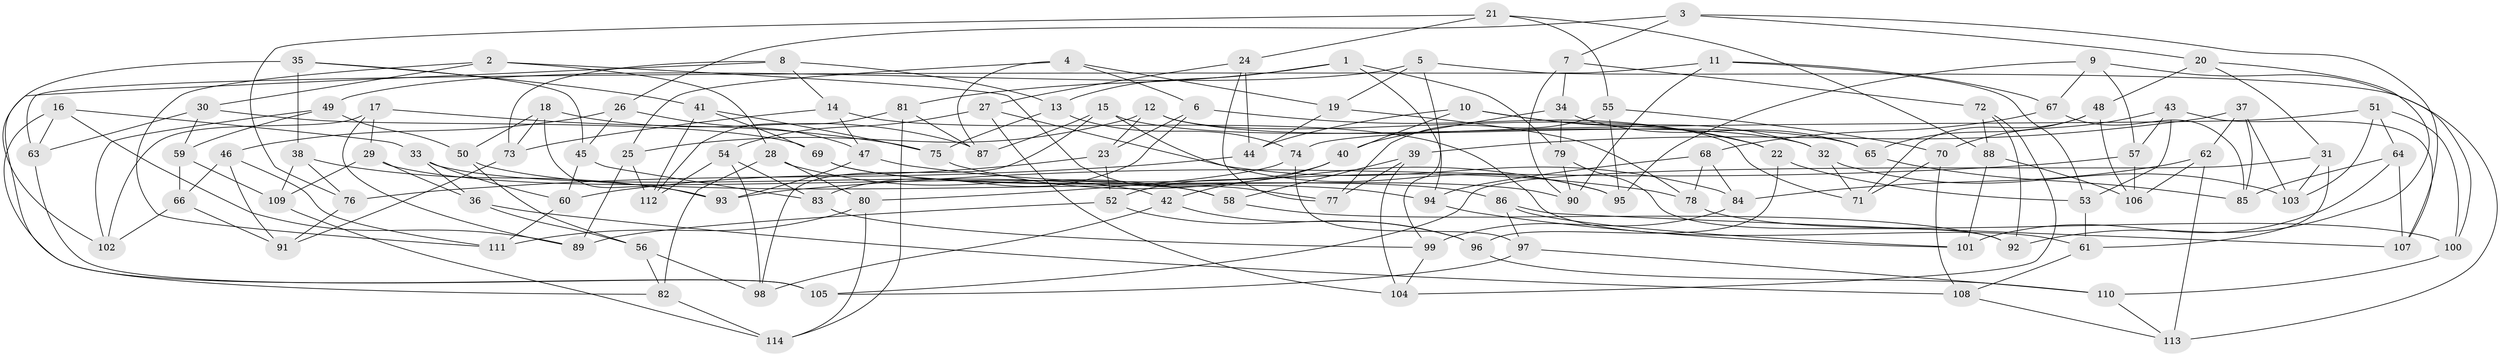 // coarse degree distribution, {6: 0.2807017543859649, 8: 0.10526315789473684, 9: 0.05263157894736842, 10: 0.07017543859649122, 7: 0.017543859649122806, 4: 0.42105263157894735, 5: 0.017543859649122806, 12: 0.017543859649122806, 3: 0.017543859649122806}
// Generated by graph-tools (version 1.1) at 2025/21/03/04/25 18:21:00]
// undirected, 114 vertices, 228 edges
graph export_dot {
graph [start="1"]
  node [color=gray90,style=filled];
  1;
  2;
  3;
  4;
  5;
  6;
  7;
  8;
  9;
  10;
  11;
  12;
  13;
  14;
  15;
  16;
  17;
  18;
  19;
  20;
  21;
  22;
  23;
  24;
  25;
  26;
  27;
  28;
  29;
  30;
  31;
  32;
  33;
  34;
  35;
  36;
  37;
  38;
  39;
  40;
  41;
  42;
  43;
  44;
  45;
  46;
  47;
  48;
  49;
  50;
  51;
  52;
  53;
  54;
  55;
  56;
  57;
  58;
  59;
  60;
  61;
  62;
  63;
  64;
  65;
  66;
  67;
  68;
  69;
  70;
  71;
  72;
  73;
  74;
  75;
  76;
  77;
  78;
  79;
  80;
  81;
  82;
  83;
  84;
  85;
  86;
  87;
  88;
  89;
  90;
  91;
  92;
  93;
  94;
  95;
  96;
  97;
  98;
  99;
  100;
  101;
  102;
  103;
  104;
  105;
  106;
  107;
  108;
  109;
  110;
  111;
  112;
  113;
  114;
  1 -- 79;
  1 -- 94;
  1 -- 81;
  1 -- 13;
  2 -- 30;
  2 -- 28;
  2 -- 111;
  2 -- 77;
  3 -- 26;
  3 -- 20;
  3 -- 7;
  3 -- 107;
  4 -- 25;
  4 -- 6;
  4 -- 19;
  4 -- 87;
  5 -- 19;
  5 -- 49;
  5 -- 99;
  5 -- 113;
  6 -- 83;
  6 -- 23;
  6 -- 22;
  7 -- 34;
  7 -- 90;
  7 -- 72;
  8 -- 13;
  8 -- 73;
  8 -- 14;
  8 -- 105;
  9 -- 67;
  9 -- 100;
  9 -- 57;
  9 -- 95;
  10 -- 40;
  10 -- 44;
  10 -- 32;
  10 -- 22;
  11 -- 63;
  11 -- 90;
  11 -- 53;
  11 -- 67;
  12 -- 25;
  12 -- 23;
  12 -- 71;
  12 -- 65;
  13 -- 75;
  13 -- 74;
  14 -- 61;
  14 -- 73;
  14 -- 47;
  15 -- 87;
  15 -- 95;
  15 -- 32;
  15 -- 98;
  16 -- 82;
  16 -- 89;
  16 -- 33;
  16 -- 63;
  17 -- 89;
  17 -- 102;
  17 -- 75;
  17 -- 29;
  18 -- 50;
  18 -- 93;
  18 -- 87;
  18 -- 73;
  19 -- 44;
  19 -- 78;
  20 -- 92;
  20 -- 48;
  20 -- 31;
  21 -- 76;
  21 -- 55;
  21 -- 24;
  21 -- 88;
  22 -- 53;
  22 -- 96;
  23 -- 52;
  23 -- 60;
  24 -- 27;
  24 -- 44;
  24 -- 77;
  25 -- 112;
  25 -- 89;
  26 -- 47;
  26 -- 45;
  26 -- 46;
  27 -- 104;
  27 -- 54;
  27 -- 84;
  28 -- 80;
  28 -- 58;
  28 -- 82;
  29 -- 109;
  29 -- 58;
  29 -- 36;
  30 -- 69;
  30 -- 63;
  30 -- 59;
  31 -- 105;
  31 -- 103;
  31 -- 61;
  32 -- 103;
  32 -- 71;
  33 -- 36;
  33 -- 60;
  33 -- 42;
  34 -- 65;
  34 -- 79;
  34 -- 40;
  35 -- 38;
  35 -- 41;
  35 -- 102;
  35 -- 45;
  36 -- 108;
  36 -- 56;
  37 -- 85;
  37 -- 62;
  37 -- 39;
  37 -- 103;
  38 -- 93;
  38 -- 109;
  38 -- 76;
  39 -- 77;
  39 -- 58;
  39 -- 104;
  40 -- 42;
  40 -- 52;
  41 -- 69;
  41 -- 75;
  41 -- 112;
  42 -- 98;
  42 -- 96;
  43 -- 53;
  43 -- 107;
  43 -- 70;
  43 -- 57;
  44 -- 76;
  45 -- 60;
  45 -- 83;
  46 -- 66;
  46 -- 111;
  46 -- 91;
  47 -- 78;
  47 -- 93;
  48 -- 71;
  48 -- 106;
  48 -- 65;
  49 -- 59;
  49 -- 102;
  49 -- 50;
  50 -- 94;
  50 -- 56;
  51 -- 74;
  51 -- 100;
  51 -- 103;
  51 -- 64;
  52 -- 96;
  52 -- 89;
  53 -- 61;
  54 -- 112;
  54 -- 83;
  54 -- 98;
  55 -- 95;
  55 -- 70;
  55 -- 77;
  56 -- 98;
  56 -- 82;
  57 -- 106;
  57 -- 93;
  58 -- 92;
  59 -- 109;
  59 -- 66;
  60 -- 111;
  61 -- 108;
  62 -- 106;
  62 -- 84;
  62 -- 113;
  63 -- 105;
  64 -- 107;
  64 -- 101;
  64 -- 85;
  65 -- 85;
  66 -- 102;
  66 -- 91;
  67 -- 85;
  67 -- 68;
  68 -- 94;
  68 -- 78;
  68 -- 84;
  69 -- 86;
  69 -- 90;
  70 -- 71;
  70 -- 108;
  72 -- 88;
  72 -- 92;
  72 -- 104;
  73 -- 91;
  74 -- 97;
  74 -- 80;
  75 -- 95;
  76 -- 91;
  78 -- 100;
  79 -- 92;
  79 -- 90;
  80 -- 111;
  80 -- 114;
  81 -- 112;
  81 -- 87;
  81 -- 114;
  82 -- 114;
  83 -- 99;
  84 -- 99;
  86 -- 107;
  86 -- 97;
  86 -- 101;
  88 -- 106;
  88 -- 101;
  94 -- 101;
  96 -- 110;
  97 -- 110;
  97 -- 105;
  99 -- 104;
  100 -- 110;
  108 -- 113;
  109 -- 114;
  110 -- 113;
}

